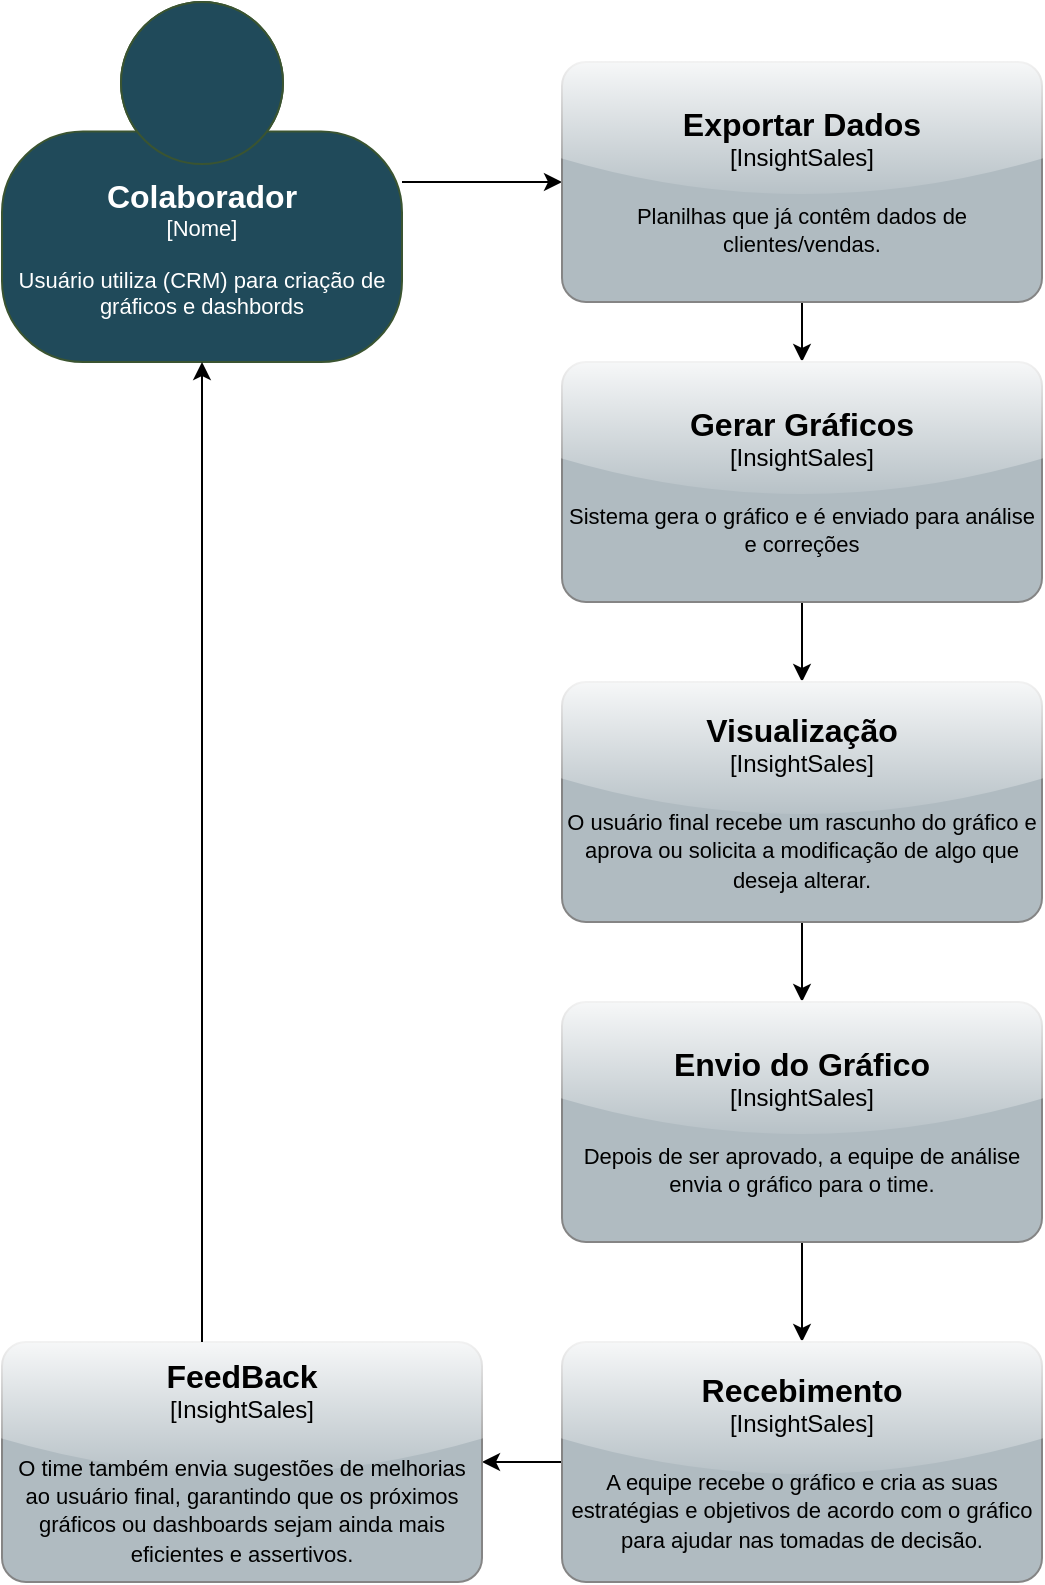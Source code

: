 <mxfile version="28.2.5">
  <diagram name="Página-1" id="KwYDyNfv9ctItFkarnwe">
    <mxGraphModel dx="1042" dy="562" grid="1" gridSize="10" guides="1" tooltips="1" connect="1" arrows="1" fold="1" page="1" pageScale="1" pageWidth="827" pageHeight="1169" math="0" shadow="0">
      <root>
        <mxCell id="0" />
        <mxCell id="1" parent="0" />
        <mxCell id="XDPA2bpFFyo5-ihJ0qHG-3" style="edgeStyle=orthogonalEdgeStyle;rounded=0;orthogonalLoop=1;jettySize=auto;html=1;" parent="1" source="XDPA2bpFFyo5-ihJ0qHG-1" target="XDPA2bpFFyo5-ihJ0qHG-2" edge="1">
          <mxGeometry relative="1" as="geometry" />
        </mxCell>
        <object placeholders="1" c4Name="Colaborador" c4Type="Nome" c4Description="Usuário utiliza (CRM) para criação de gráficos e dashbords" label="&lt;font style=&quot;font-size: 16px&quot;&gt;&lt;b&gt;%c4Name%&lt;/b&gt;&lt;/font&gt;&lt;div&gt;[%c4Type%]&lt;/div&gt;&lt;br&gt;&lt;div&gt;&lt;font style=&quot;font-size: 11px&quot;&gt;&lt;font&gt;%c4Description%&lt;/font&gt;&lt;/font&gt;&lt;/div&gt;" id="XDPA2bpFFyo5-ihJ0qHG-1">
          <mxCell style="html=1;fontSize=11;dashed=0;whiteSpace=wrap;fillColor=light-dark(#204a5a, #718769);strokeColor=#3A5431;shape=mxgraph.c4.person2;align=center;metaEdit=1;points=[[0.5,0,0],[1,0.5,0],[1,0.75,0],[0.75,1,0],[0.5,1,0],[0.25,1,0],[0,0.75,0],[0,0.5,0]];resizable=0;fontColor=#FFFFFF;shadow=0;" parent="1" vertex="1">
            <mxGeometry x="140" y="10" width="200" height="180" as="geometry" />
          </mxCell>
        </object>
        <mxCell id="XDPA2bpFFyo5-ihJ0qHG-15" value="" style="edgeStyle=orthogonalEdgeStyle;rounded=0;orthogonalLoop=1;jettySize=auto;html=1;" parent="1" source="XDPA2bpFFyo5-ihJ0qHG-2" target="XDPA2bpFFyo5-ihJ0qHG-14" edge="1">
          <mxGeometry relative="1" as="geometry" />
        </mxCell>
        <object placeholders="1" c4Name="Exportar Dados" c4Type="InsightSales" c4Description="Planilhas que já contêm dados de clientes/vendas." label="&lt;font style=&quot;font-size: 16px&quot;&gt;&lt;b&gt;%c4Name%&lt;/b&gt;&lt;/font&gt;&lt;div&gt;[%c4Type%]&lt;/div&gt;&lt;br&gt;&lt;div&gt;&lt;font style=&quot;font-size: 11px&quot;&gt;&lt;font&gt;%c4Description%&lt;/font&gt;&lt;/font&gt;&lt;/div&gt;" id="XDPA2bpFFyo5-ihJ0qHG-2">
          <mxCell style="rounded=1;whiteSpace=wrap;html=1;labelBackgroundColor=none;fillColor=light-dark(#b0bbc1, #1a1a1a);fontColor=#000000;align=center;arcSize=10;strokeColor=light-dark(#858585, #959595);metaEdit=1;resizable=0;points=[[0.25,0,0],[0.5,0,0],[0.75,0,0],[1,0.25,0],[1,0.5,0],[1,0.75,0],[0.75,1,0],[0.5,1,0],[0.25,1,0],[0,0.75,0],[0,0.5,0],[0,0.25,0]];glass=1;" parent="1" vertex="1">
            <mxGeometry x="420" y="40" width="240" height="120" as="geometry" />
          </mxCell>
        </object>
        <mxCell id="XDPA2bpFFyo5-ihJ0qHG-23" value="" style="edgeStyle=orthogonalEdgeStyle;rounded=0;orthogonalLoop=1;jettySize=auto;html=1;" parent="1" source="XDPA2bpFFyo5-ihJ0qHG-14" target="XDPA2bpFFyo5-ihJ0qHG-22" edge="1">
          <mxGeometry relative="1" as="geometry" />
        </mxCell>
        <object placeholders="1" c4Name="Gerar Gráficos" c4Type="InsightSales" c4Description="Sistema gera o gráfico e é enviado para análise e correções" label="&lt;font style=&quot;font-size: 16px&quot;&gt;&lt;b&gt;%c4Name%&lt;/b&gt;&lt;/font&gt;&lt;div&gt;[%c4Type%]&lt;/div&gt;&lt;br&gt;&lt;div&gt;&lt;font style=&quot;font-size: 11px&quot;&gt;&lt;font&gt;%c4Description%&lt;/font&gt;&lt;/font&gt;&lt;/div&gt;" id="XDPA2bpFFyo5-ihJ0qHG-14">
          <mxCell style="rounded=1;whiteSpace=wrap;html=1;labelBackgroundColor=none;fillColor=light-dark(#b0bbc1, #1a1a1a);fontColor=#000000;align=center;arcSize=10;strokeColor=light-dark(#858585, #959595);metaEdit=1;resizable=0;points=[[0.25,0,0],[0.5,0,0],[0.75,0,0],[1,0.25,0],[1,0.5,0],[1,0.75,0],[0.75,1,0],[0.5,1,0],[0.25,1,0],[0,0.75,0],[0,0.5,0],[0,0.25,0]];gradientColor=none;glass=1;shadow=0;" parent="1" vertex="1">
            <mxGeometry x="420" y="190" width="240" height="120" as="geometry" />
          </mxCell>
        </object>
        <mxCell id="XDPA2bpFFyo5-ihJ0qHG-25" value="" style="edgeStyle=orthogonalEdgeStyle;rounded=0;orthogonalLoop=1;jettySize=auto;html=1;" parent="1" source="XDPA2bpFFyo5-ihJ0qHG-22" target="XDPA2bpFFyo5-ihJ0qHG-24" edge="1">
          <mxGeometry relative="1" as="geometry" />
        </mxCell>
        <object placeholders="1" c4Name="Visualização" c4Type="InsightSales" c4Description="O usuário final recebe um rascunho do gráfico e aprova ou solicita a modificação de algo que deseja alterar." label="&lt;font style=&quot;font-size: 16px&quot;&gt;&lt;b&gt;%c4Name%&lt;/b&gt;&lt;/font&gt;&lt;div&gt;[%c4Type%]&lt;/div&gt;&lt;br&gt;&lt;div&gt;&lt;font style=&quot;font-size: 11px&quot;&gt;&lt;font&gt;%c4Description%&lt;/font&gt;&lt;/font&gt;&lt;/div&gt;" id="XDPA2bpFFyo5-ihJ0qHG-22">
          <mxCell style="rounded=1;whiteSpace=wrap;html=1;labelBackgroundColor=none;fillColor=light-dark(#b0bbc1, #1a1a1a);fontColor=#000000;align=center;arcSize=10;strokeColor=light-dark(#858585, #959595);metaEdit=1;resizable=0;points=[[0.25,0,0],[0.5,0,0],[0.75,0,0],[1,0.25,0],[1,0.5,0],[1,0.75,0],[0.75,1,0],[0.5,1,0],[0.25,1,0],[0,0.75,0],[0,0.5,0],[0,0.25,0]];gradientColor=none;glass=1;shadow=0;" parent="1" vertex="1">
            <mxGeometry x="420" y="350" width="240" height="120" as="geometry" />
          </mxCell>
        </object>
        <mxCell id="XDPA2bpFFyo5-ihJ0qHG-27" value="" style="edgeStyle=orthogonalEdgeStyle;rounded=0;orthogonalLoop=1;jettySize=auto;html=1;" parent="1" source="XDPA2bpFFyo5-ihJ0qHG-24" target="XDPA2bpFFyo5-ihJ0qHG-26" edge="1">
          <mxGeometry relative="1" as="geometry" />
        </mxCell>
        <object placeholders="1" c4Name="Envio do Gráfico " c4Type="InsightSales" c4Description="Depois de ser aprovado, a equipe de análise envia o gráfico para o time." label="&lt;font style=&quot;font-size: 16px&quot;&gt;&lt;b&gt;%c4Name%&lt;/b&gt;&lt;/font&gt;&lt;div&gt;[%c4Type%]&lt;/div&gt;&lt;br&gt;&lt;div&gt;&lt;font style=&quot;font-size: 11px&quot;&gt;&lt;font&gt;%c4Description%&lt;/font&gt;&lt;/font&gt;&lt;/div&gt;" id="XDPA2bpFFyo5-ihJ0qHG-24">
          <mxCell style="rounded=1;whiteSpace=wrap;html=1;labelBackgroundColor=none;fillColor=light-dark(#b0bbc1, #1a1a1a);fontColor=#000000;align=center;arcSize=10;strokeColor=light-dark(#858585, #959595);metaEdit=1;resizable=0;points=[[0.25,0,0],[0.5,0,0],[0.75,0,0],[1,0.25,0],[1,0.5,0],[1,0.75,0],[0.75,1,0],[0.5,1,0],[0.25,1,0],[0,0.75,0],[0,0.5,0],[0,0.25,0]];gradientColor=none;glass=1;shadow=0;" parent="1" vertex="1">
            <mxGeometry x="420" y="510" width="240" height="120" as="geometry" />
          </mxCell>
        </object>
        <mxCell id="XDPA2bpFFyo5-ihJ0qHG-29" value="" style="edgeStyle=orthogonalEdgeStyle;rounded=0;orthogonalLoop=1;jettySize=auto;html=1;" parent="1" source="XDPA2bpFFyo5-ihJ0qHG-26" target="XDPA2bpFFyo5-ihJ0qHG-28" edge="1">
          <mxGeometry relative="1" as="geometry" />
        </mxCell>
        <object placeholders="1" c4Name="Recebimento " c4Type="InsightSales" c4Description="A equipe recebe o gráfico e cria as suas estratégias e objetivos de acordo com o gráfico para ajudar nas tomadas de decisão." label="&lt;font style=&quot;font-size: 16px&quot;&gt;&lt;b&gt;%c4Name%&lt;/b&gt;&lt;/font&gt;&lt;div&gt;[%c4Type%]&lt;/div&gt;&lt;br&gt;&lt;div&gt;&lt;font style=&quot;font-size: 11px&quot;&gt;&lt;font&gt;%c4Description%&lt;/font&gt;&lt;/font&gt;&lt;/div&gt;" id="XDPA2bpFFyo5-ihJ0qHG-26">
          <mxCell style="rounded=1;whiteSpace=wrap;html=1;labelBackgroundColor=none;fillColor=light-dark(#b0bbc1, #1a1a1a);fontColor=#000000;align=center;arcSize=10;strokeColor=light-dark(#858585, #959595);metaEdit=1;resizable=0;points=[[0.25,0,0],[0.5,0,0],[0.75,0,0],[1,0.25,0],[1,0.5,0],[1,0.75,0],[0.75,1,0],[0.5,1,0],[0.25,1,0],[0,0.75,0],[0,0.5,0],[0,0.25,0]];gradientColor=none;glass=1;shadow=0;" parent="1" vertex="1">
            <mxGeometry x="420" y="680" width="240" height="120" as="geometry" />
          </mxCell>
        </object>
        <object placeholders="1" c4Name="FeedBack" c4Type="InsightSales" c4Description="O time também envia sugestões de melhorias ao usuário final, garantindo que os próximos gráficos ou dashboards sejam ainda mais eficientes e assertivos." label="&lt;font style=&quot;font-size: 16px&quot;&gt;&lt;b&gt;%c4Name%&lt;/b&gt;&lt;/font&gt;&lt;div&gt;[%c4Type%]&lt;/div&gt;&lt;br&gt;&lt;div&gt;&lt;font style=&quot;font-size: 11px&quot;&gt;&lt;font&gt;%c4Description%&lt;/font&gt;&lt;/font&gt;&lt;/div&gt;" id="XDPA2bpFFyo5-ihJ0qHG-28">
          <mxCell style="rounded=1;whiteSpace=wrap;html=1;labelBackgroundColor=none;fillColor=light-dark(#b0bbc1, #1a1a1a);fontColor=#000000;align=center;arcSize=10;strokeColor=light-dark(#858585, #959595);metaEdit=1;resizable=0;points=[[0.25,0,0],[0.5,0,0],[0.75,0,0],[1,0.25,0],[1,0.5,0],[1,0.75,0],[0.75,1,0],[0.5,1,0],[0.25,1,0],[0,0.75,0],[0,0.5,0],[0,0.25,0]];gradientColor=none;glass=1;shadow=0;" parent="1" vertex="1">
            <mxGeometry x="140" y="680" width="240" height="120" as="geometry" />
          </mxCell>
        </object>
        <mxCell id="XDPA2bpFFyo5-ihJ0qHG-30" style="edgeStyle=orthogonalEdgeStyle;rounded=0;orthogonalLoop=1;jettySize=auto;html=1;entryX=0.5;entryY=1;entryDx=0;entryDy=0;entryPerimeter=0;" parent="1" source="XDPA2bpFFyo5-ihJ0qHG-28" target="XDPA2bpFFyo5-ihJ0qHG-1" edge="1">
          <mxGeometry relative="1" as="geometry">
            <Array as="points">
              <mxPoint x="240" y="560" />
              <mxPoint x="240" y="560" />
            </Array>
          </mxGeometry>
        </mxCell>
      </root>
    </mxGraphModel>
  </diagram>
</mxfile>
